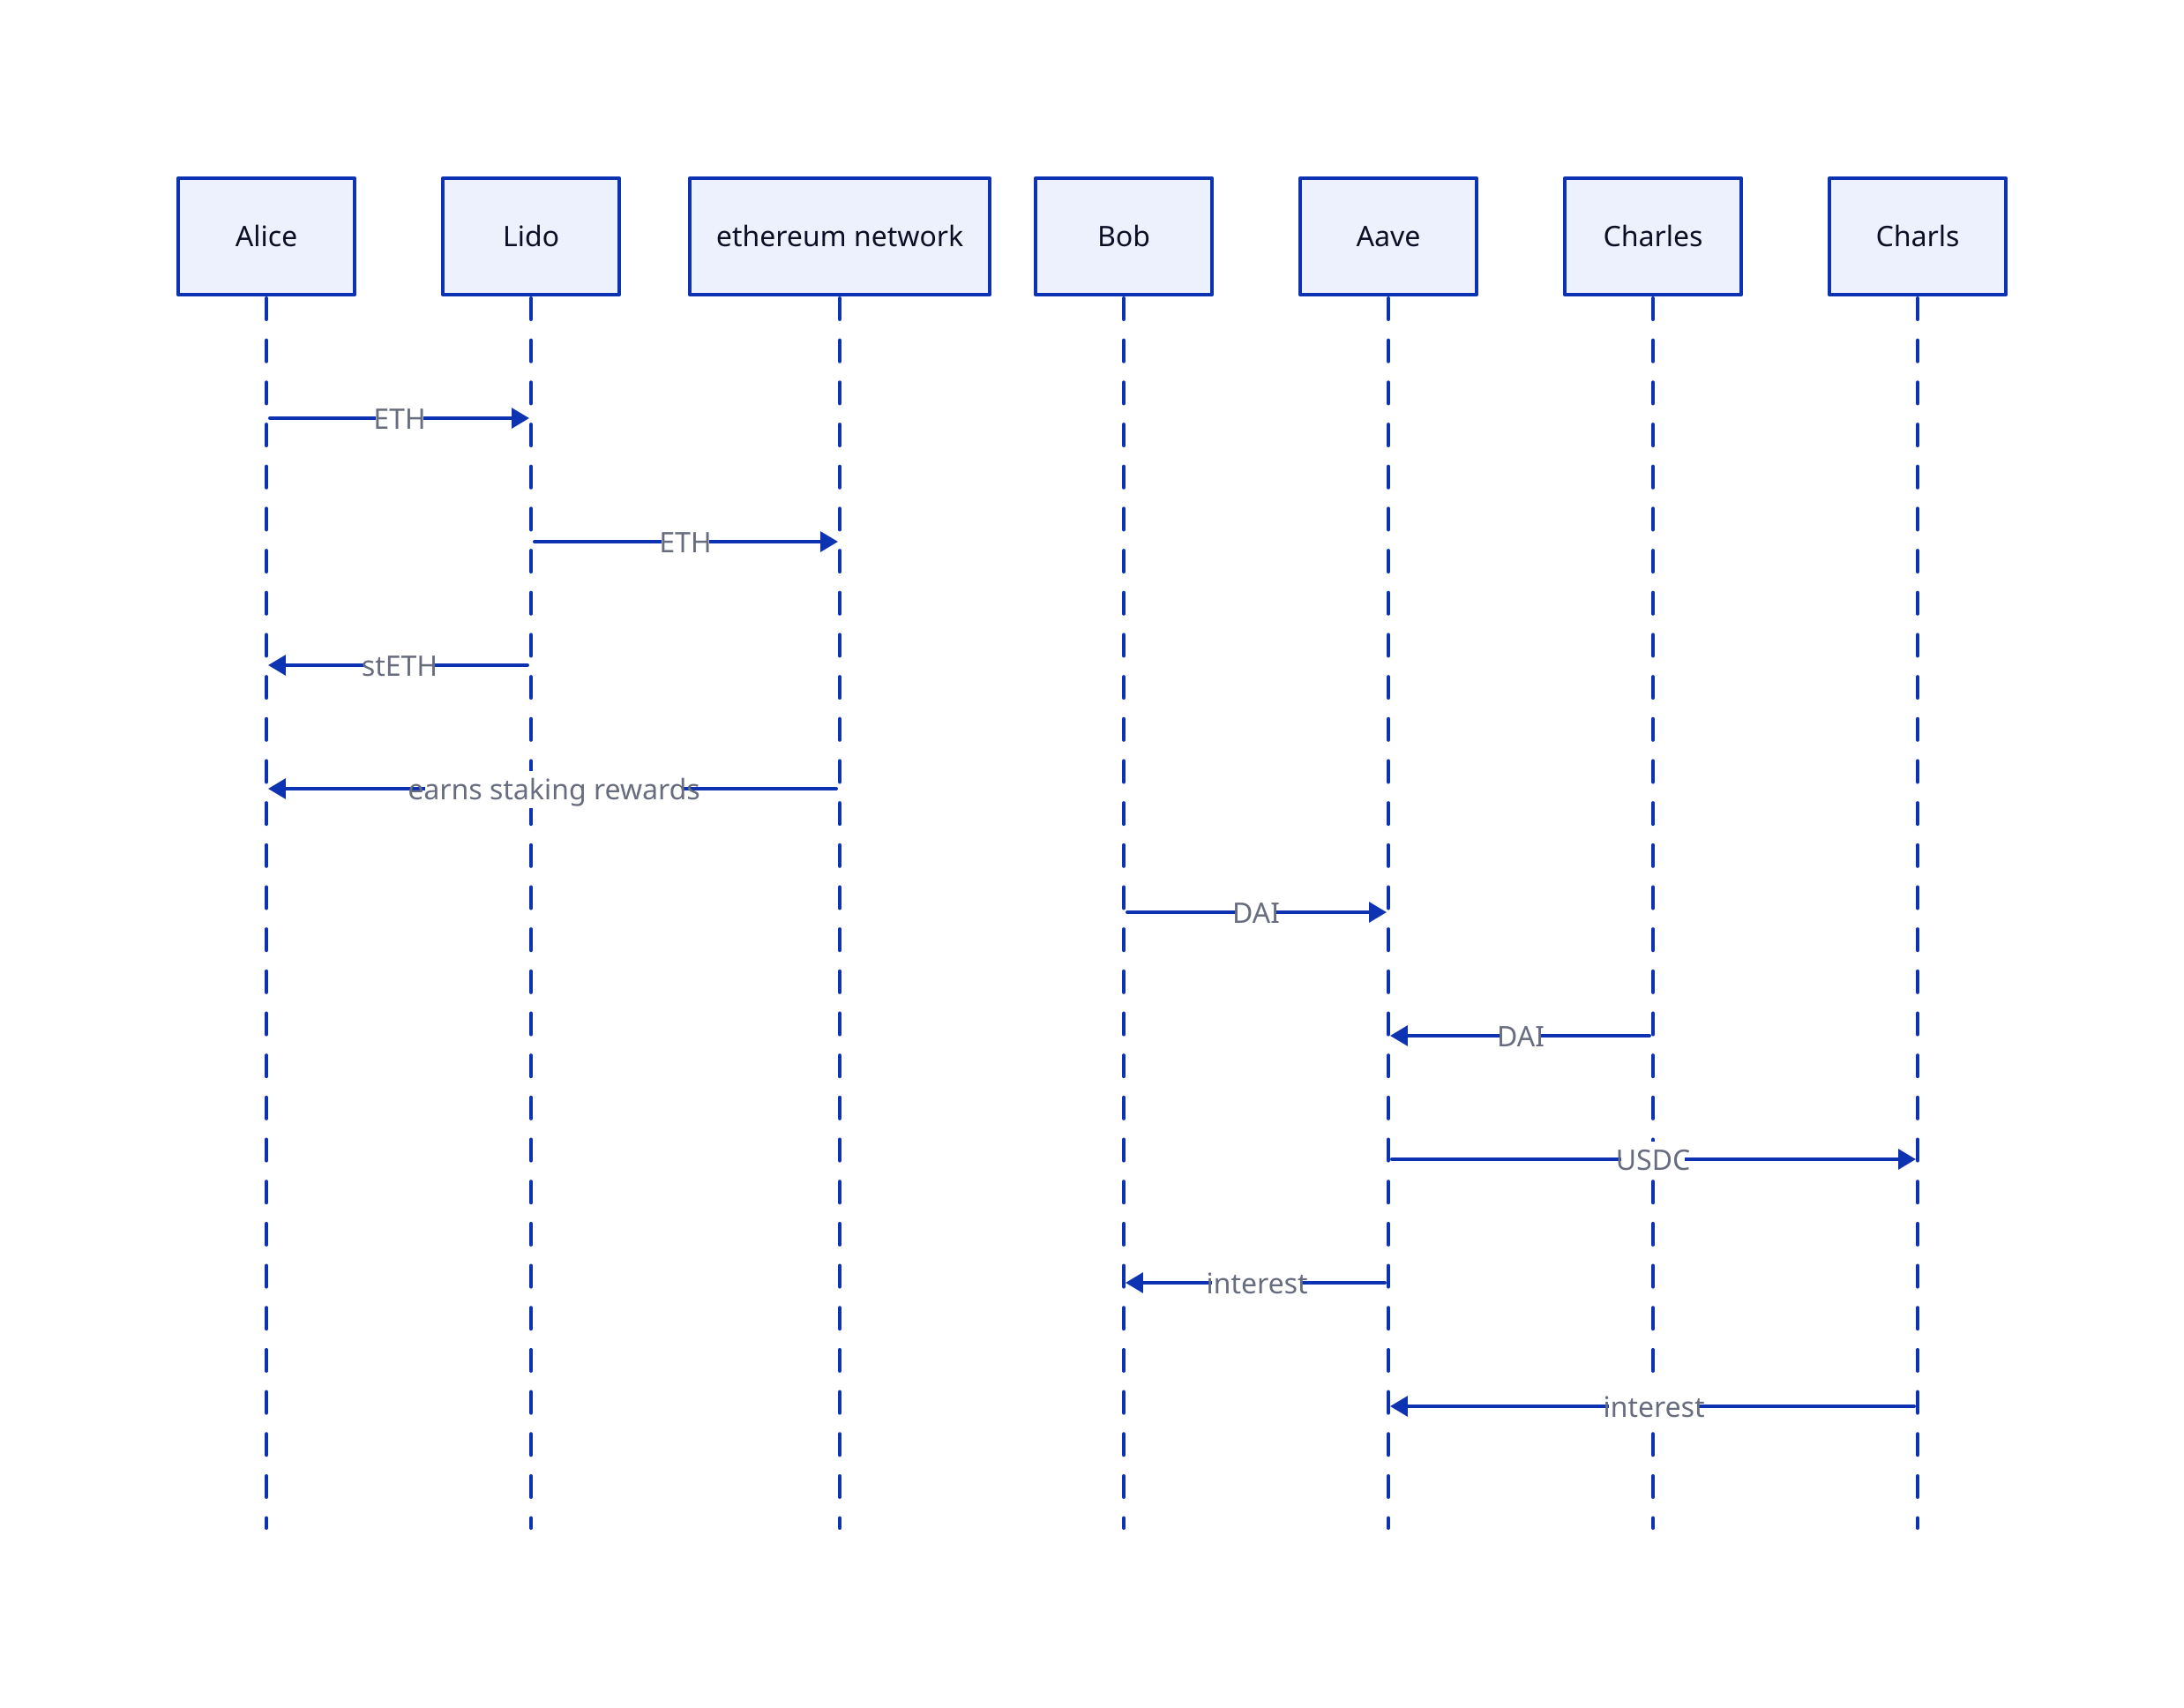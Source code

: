 shape: sequence_diagram
Alice -> Lido: ETH
Lido -> ethereum network: ETH
Lido -> Alice: stETH
ethereum network -> Alice: earns staking rewards

Bob -> Aave : DAI
Charles -> Aave: DAI
Aave -> Charls: USDC
Aave -> Bob: interest
Charls -> Aave: interest
